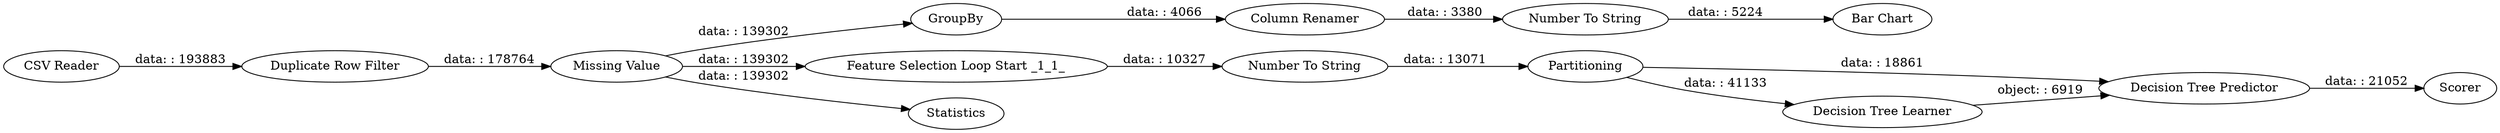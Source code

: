 digraph {
	"2946088779775525812_1" [label="CSV Reader"]
	"2946088779775525812_5" [label=GroupBy]
	"2946088779775525812_8" [label="Column Renamer"]
	"2946088779775525812_10" [label="Number To String"]
	"2946088779775525812_13" [label="Duplicate Row Filter"]
	"2946088779775525812_9" [label="Bar Chart"]
	"2946088779775525812_24" [label="Decision Tree Predictor"]
	"2946088779775525812_23" [label="Number To String"]
	"2946088779775525812_21" [label="Feature Selection Loop Start _1_1_"]
	"2946088779775525812_22" [label="Decision Tree Learner"]
	"2946088779775525812_2" [label="Missing Value"]
	"2946088779775525812_15" [label=Partitioning]
	"2946088779775525812_25" [label=Scorer]
	"2946088779775525812_3" [label=Statistics]
	"2946088779775525812_8" -> "2946088779775525812_10" [label="data: : 3380"]
	"2946088779775525812_2" -> "2946088779775525812_3" [label="data: : 139302"]
	"2946088779775525812_1" -> "2946088779775525812_13" [label="data: : 193883"]
	"2946088779775525812_21" -> "2946088779775525812_23" [label="data: : 10327"]
	"2946088779775525812_15" -> "2946088779775525812_22" [label="data: : 41133"]
	"2946088779775525812_24" -> "2946088779775525812_25" [label="data: : 21052"]
	"2946088779775525812_2" -> "2946088779775525812_5" [label="data: : 139302"]
	"2946088779775525812_10" -> "2946088779775525812_9" [label="data: : 5224"]
	"2946088779775525812_13" -> "2946088779775525812_2" [label="data: : 178764"]
	"2946088779775525812_2" -> "2946088779775525812_21" [label="data: : 139302"]
	"2946088779775525812_22" -> "2946088779775525812_24" [label="object: : 6919"]
	"2946088779775525812_23" -> "2946088779775525812_15" [label="data: : 13071"]
	"2946088779775525812_5" -> "2946088779775525812_8" [label="data: : 4066"]
	"2946088779775525812_15" -> "2946088779775525812_24" [label="data: : 18861"]
	rankdir=LR
}
